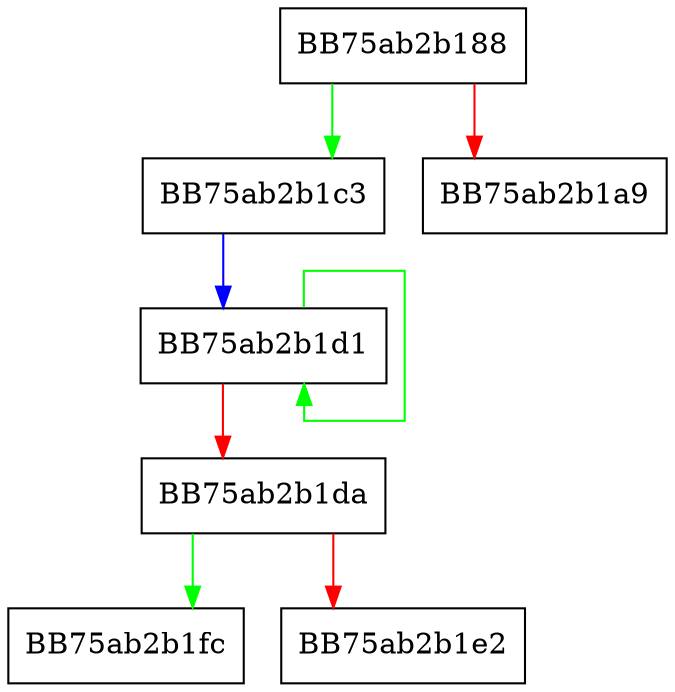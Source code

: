 digraph print_string {
  node [shape="box"];
  graph [splines=ortho];
  BB75ab2b188 -> BB75ab2b1c3 [color="green"];
  BB75ab2b188 -> BB75ab2b1a9 [color="red"];
  BB75ab2b1c3 -> BB75ab2b1d1 [color="blue"];
  BB75ab2b1d1 -> BB75ab2b1d1 [color="green"];
  BB75ab2b1d1 -> BB75ab2b1da [color="red"];
  BB75ab2b1da -> BB75ab2b1fc [color="green"];
  BB75ab2b1da -> BB75ab2b1e2 [color="red"];
}